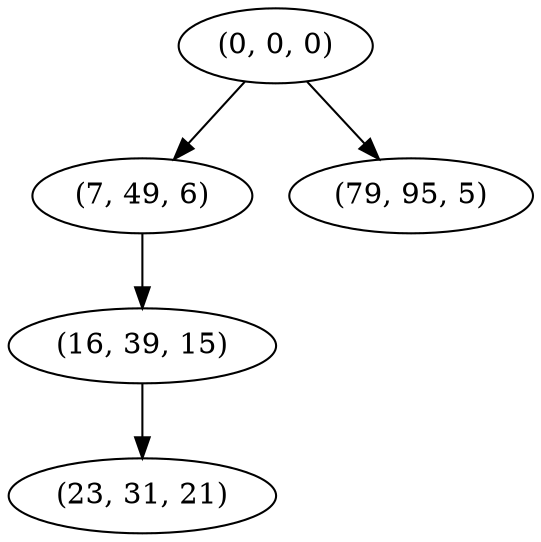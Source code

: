 digraph tree {
    "(0, 0, 0)";
    "(7, 49, 6)";
    "(16, 39, 15)";
    "(23, 31, 21)";
    "(79, 95, 5)";
    "(0, 0, 0)" -> "(7, 49, 6)";
    "(0, 0, 0)" -> "(79, 95, 5)";
    "(7, 49, 6)" -> "(16, 39, 15)";
    "(16, 39, 15)" -> "(23, 31, 21)";
}
